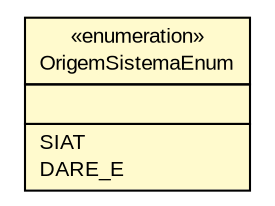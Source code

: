 #!/usr/local/bin/dot
#
# Class diagram 
# Generated by UMLGraph version R5_6 (http://www.umlgraph.org/)
#

digraph G {
	edge [fontname="arial",fontsize=10,labelfontname="arial",labelfontsize=10];
	node [fontname="arial",fontsize=10,shape=plaintext];
	nodesep=0.25;
	ranksep=0.5;
	// br.gov.to.sefaz.util.barcode.domain.OrigemSistemaEnum
	c1908 [label=<<table title="br.gov.to.sefaz.util.barcode.domain.OrigemSistemaEnum" border="0" cellborder="1" cellspacing="0" cellpadding="2" port="p" bgcolor="lemonChiffon" href="./OrigemSistemaEnum.html">
		<tr><td><table border="0" cellspacing="0" cellpadding="1">
<tr><td align="center" balign="center"> &#171;enumeration&#187; </td></tr>
<tr><td align="center" balign="center"> OrigemSistemaEnum </td></tr>
		</table></td></tr>
		<tr><td><table border="0" cellspacing="0" cellpadding="1">
<tr><td align="left" balign="left">  </td></tr>
		</table></td></tr>
		<tr><td><table border="0" cellspacing="0" cellpadding="1">
<tr><td align="left" balign="left"> SIAT </td></tr>
<tr><td align="left" balign="left"> DARE_E </td></tr>
		</table></td></tr>
		</table>>, URL="./OrigemSistemaEnum.html", fontname="arial", fontcolor="black", fontsize=10.0];
}

